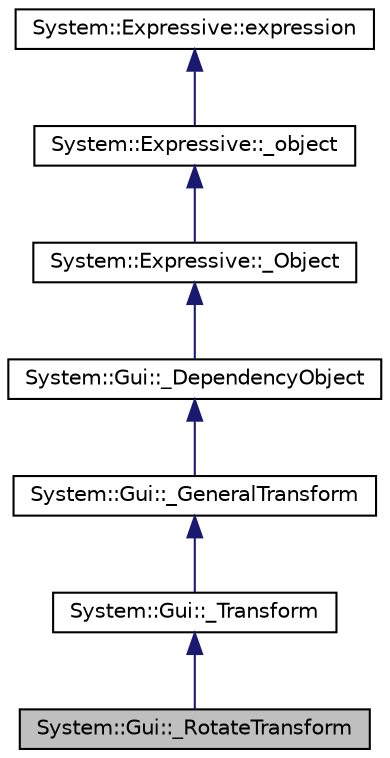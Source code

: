 digraph G
{
  edge [fontname="Helvetica",fontsize="10",labelfontname="Helvetica",labelfontsize="10"];
  node [fontname="Helvetica",fontsize="10",shape=record];
  Node1 [label="System::Gui::_RotateTransform",height=0.2,width=0.4,color="black", fillcolor="grey75", style="filled" fontcolor="black"];
  Node2 -> Node1 [dir="back",color="midnightblue",fontsize="10",style="solid",fontname="Helvetica"];
  Node2 [label="System::Gui::_Transform",height=0.2,width=0.4,color="black", fillcolor="white", style="filled",URL="$class_system_1_1_gui_1_1___transform.html"];
  Node3 -> Node2 [dir="back",color="midnightblue",fontsize="10",style="solid",fontname="Helvetica"];
  Node3 [label="System::Gui::_GeneralTransform",height=0.2,width=0.4,color="black", fillcolor="white", style="filled",URL="$class_system_1_1_gui_1_1___general_transform.html"];
  Node4 -> Node3 [dir="back",color="midnightblue",fontsize="10",style="solid",fontname="Helvetica"];
  Node4 [label="System::Gui::_DependencyObject",height=0.2,width=0.4,color="black", fillcolor="white", style="filled",URL="$class_system_1_1_gui_1_1___dependency_object.html"];
  Node5 -> Node4 [dir="back",color="midnightblue",fontsize="10",style="solid",fontname="Helvetica"];
  Node5 [label="System::Expressive::_Object",height=0.2,width=0.4,color="black", fillcolor="white", style="filled",URL="$class_system_1_1_expressive_1_1___object.html"];
  Node6 -> Node5 [dir="back",color="midnightblue",fontsize="10",style="solid",fontname="Helvetica"];
  Node6 [label="System::Expressive::_object",height=0.2,width=0.4,color="black", fillcolor="white", style="filled",URL="$class_system_1_1_expressive_1_1__object.html"];
  Node7 -> Node6 [dir="back",color="midnightblue",fontsize="10",style="solid",fontname="Helvetica"];
  Node7 [label="System::Expressive::expression",height=0.2,width=0.4,color="black", fillcolor="white", style="filled",URL="$class_system_1_1_expressive_1_1expression.html"];
}
